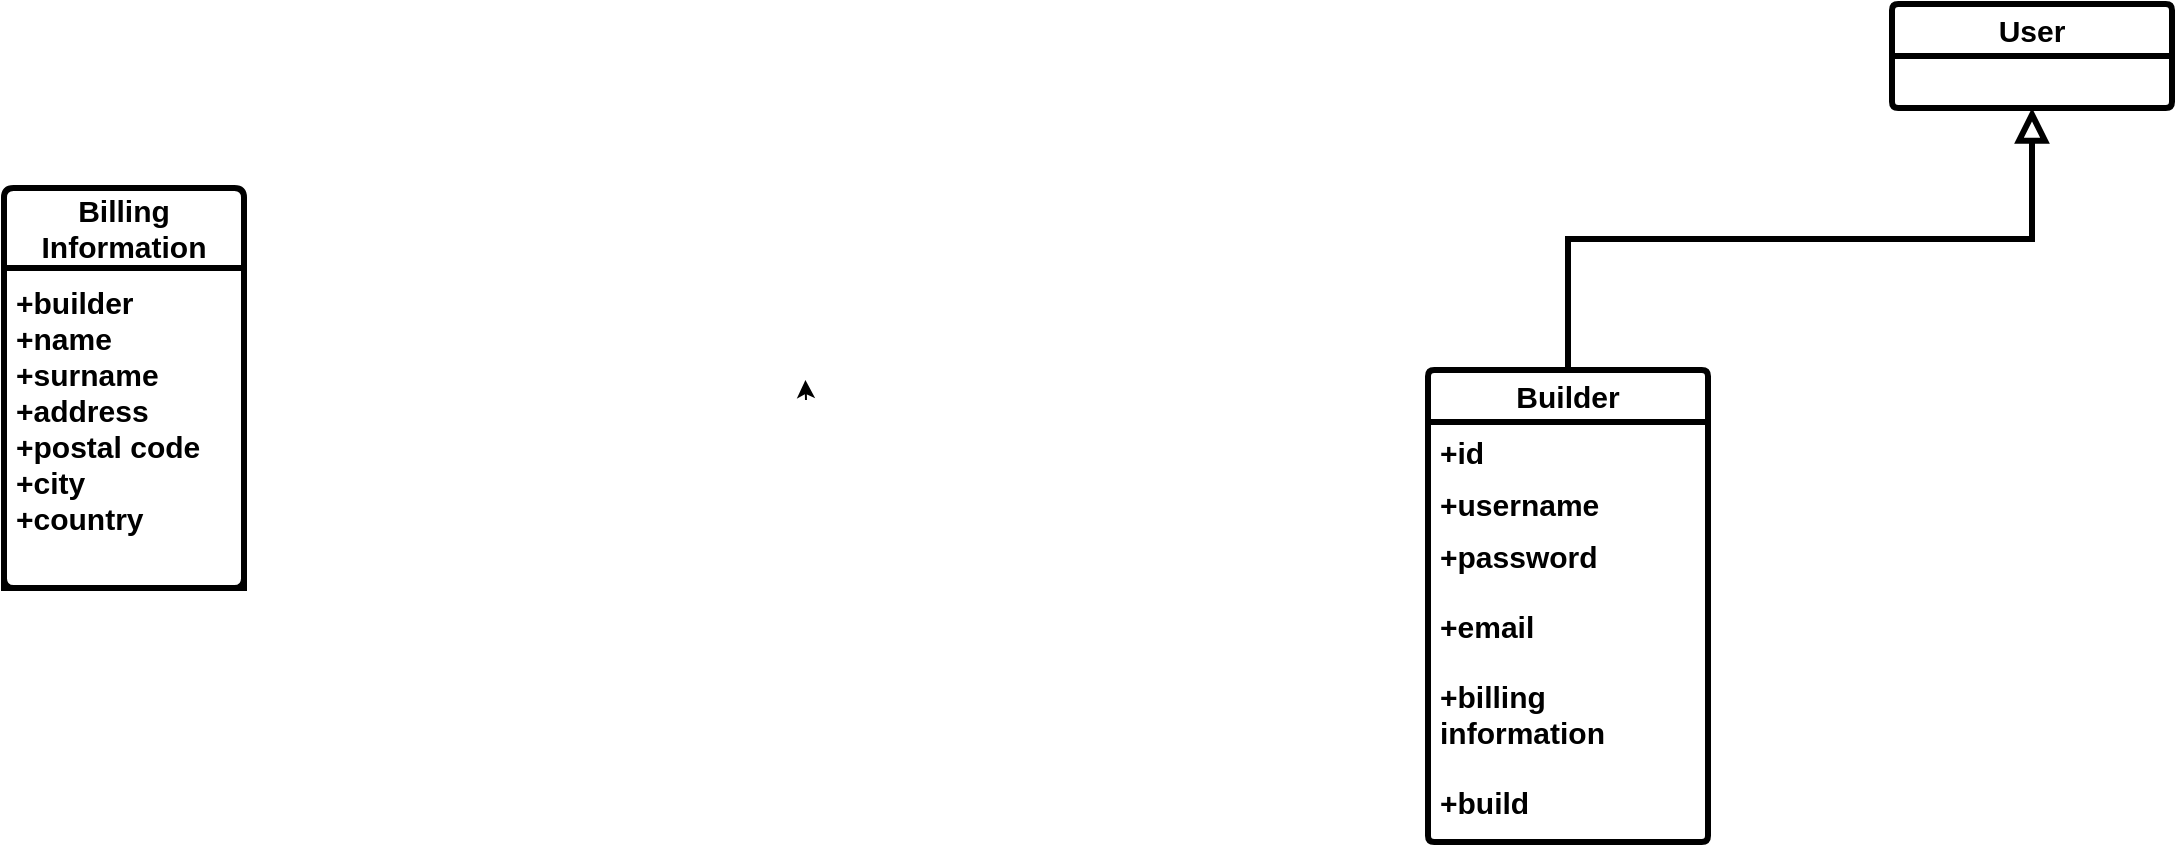 <mxfile version="24.1.0" type="device">
  <diagram id="C5RBs43oDa-KdzZeNtuy" name="Page-1">
    <mxGraphModel dx="1759" dy="1453" grid="0" gridSize="10" guides="1" tooltips="1" connect="1" arrows="1" fold="1" page="1" pageScale="1" pageWidth="827" pageHeight="1169" background="#ffffff" math="0" shadow="0">
      <root>
        <mxCell id="WIyWlLk6GJQsqaUBKTNV-0" />
        <mxCell id="WIyWlLk6GJQsqaUBKTNV-1" parent="WIyWlLk6GJQsqaUBKTNV-0" />
        <mxCell id="h2Y3JZYVkYN6LVySSPrw-0" style="edgeStyle=orthogonalEdgeStyle;rounded=0;orthogonalLoop=1;jettySize=auto;html=1;exitX=0.5;exitY=0;exitDx=0;exitDy=0;" parent="WIyWlLk6GJQsqaUBKTNV-1" edge="1">
          <mxGeometry relative="1" as="geometry">
            <mxPoint x="-300.286" y="310" as="targetPoint" />
            <mxPoint x="-300" y="320.0" as="sourcePoint" />
          </mxGeometry>
        </mxCell>
        <mxCell id="SudFrf4cLflyzT05pDyT-3" value="Billing&lt;div&gt;Information&lt;/div&gt;" style="swimlane;childLayout=stackLayout;horizontal=1;startSize=40;horizontalStack=0;rounded=1;fontSize=15;fontStyle=1;strokeWidth=3;resizeParent=0;resizeLast=1;shadow=0;dashed=0;align=center;arcSize=4;whiteSpace=wrap;html=1;strokeColor=#000000;verticalAlign=middle;fontFamily=Helvetica;fontColor=#000000;labelBorderColor=none;labelBackgroundColor=none;fillColor=none;" vertex="1" parent="WIyWlLk6GJQsqaUBKTNV-1">
          <mxGeometry x="-701" y="214" width="120" height="200" as="geometry" />
        </mxCell>
        <mxCell id="SudFrf4cLflyzT05pDyT-4" value="+builder&lt;div&gt;+name&lt;/div&gt;&lt;div&gt;+surname&lt;/div&gt;&lt;div&gt;+address&lt;/div&gt;&lt;div&gt;+postal code&lt;/div&gt;&lt;div&gt;+city&lt;/div&gt;&lt;div&gt;+country&lt;/div&gt;&lt;div&gt;&lt;br&gt;&lt;/div&gt;" style="align=left;strokeColor=#000000;fillColor=none;spacingLeft=4;fontSize=15;verticalAlign=middle;resizable=0;rotatable=0;part=1;html=1;strokeWidth=3;fontFamily=Helvetica;fontColor=#000000;fontStyle=1;labelBorderColor=none;labelBackgroundColor=none;" vertex="1" parent="SudFrf4cLflyzT05pDyT-3">
          <mxGeometry y="40" width="120" height="160" as="geometry" />
        </mxCell>
        <mxCell id="SudFrf4cLflyzT05pDyT-5" style="edgeStyle=orthogonalEdgeStyle;rounded=0;orthogonalLoop=1;jettySize=auto;html=1;exitX=0.5;exitY=1;exitDx=0;exitDy=0;" edge="1" parent="SudFrf4cLflyzT05pDyT-3" source="SudFrf4cLflyzT05pDyT-4" target="SudFrf4cLflyzT05pDyT-4">
          <mxGeometry relative="1" as="geometry" />
        </mxCell>
        <mxCell id="SudFrf4cLflyzT05pDyT-9" value="Builder" style="swimlane;fontStyle=1;childLayout=stackLayout;horizontal=1;startSize=26;fillColor=none;horizontalStack=0;resizeParent=1;resizeParentMax=0;resizeLast=0;collapsible=1;marginBottom=0;whiteSpace=wrap;html=1;rounded=1;shadow=0;dashed=0;strokeColor=#000000;strokeWidth=3;align=center;verticalAlign=middle;arcSize=4;fontFamily=Helvetica;fontSize=15;fontColor=#000000;labelBorderColor=none;labelBackgroundColor=none;" vertex="1" parent="WIyWlLk6GJQsqaUBKTNV-1">
          <mxGeometry x="11" y="305" width="140" height="236" as="geometry">
            <mxRectangle x="-536" y="518" width="73" height="30" as="alternateBounds" />
          </mxGeometry>
        </mxCell>
        <mxCell id="SudFrf4cLflyzT05pDyT-10" value="+id" style="text;strokeColor=none;fillColor=none;align=left;verticalAlign=top;spacingLeft=4;spacingRight=4;overflow=hidden;rotatable=0;points=[[0,0.5],[1,0.5]];portConstraint=eastwest;whiteSpace=wrap;html=1;fontFamily=Helvetica;fontSize=15;fontColor=#000000;fontStyle=1;labelBorderColor=none;labelBackgroundColor=none;" vertex="1" parent="SudFrf4cLflyzT05pDyT-9">
          <mxGeometry y="26" width="140" height="26" as="geometry" />
        </mxCell>
        <mxCell id="SudFrf4cLflyzT05pDyT-11" value="+username" style="text;strokeColor=none;fillColor=none;align=left;verticalAlign=top;spacingLeft=4;spacingRight=4;overflow=hidden;rotatable=0;points=[[0,0.5],[1,0.5]];portConstraint=eastwest;whiteSpace=wrap;html=1;fontFamily=Helvetica;fontSize=15;fontColor=#000000;fontStyle=1;labelBorderColor=none;labelBackgroundColor=none;" vertex="1" parent="SudFrf4cLflyzT05pDyT-9">
          <mxGeometry y="52" width="140" height="26" as="geometry" />
        </mxCell>
        <mxCell id="SudFrf4cLflyzT05pDyT-12" value="+password" style="text;strokeColor=none;fillColor=none;align=left;verticalAlign=top;spacingLeft=4;spacingRight=4;overflow=hidden;rotatable=0;points=[[0,0.5],[1,0.5]];portConstraint=eastwest;whiteSpace=wrap;html=1;fontFamily=Helvetica;fontSize=15;fontColor=#000000;fontStyle=1;labelBorderColor=none;labelBackgroundColor=none;" vertex="1" parent="SudFrf4cLflyzT05pDyT-9">
          <mxGeometry y="78" width="140" height="35" as="geometry" />
        </mxCell>
        <mxCell id="SudFrf4cLflyzT05pDyT-13" value="+email" style="text;strokeColor=none;fillColor=none;align=left;verticalAlign=top;spacingLeft=4;spacingRight=4;overflow=hidden;rotatable=0;points=[[0,0.5],[1,0.5]];portConstraint=eastwest;whiteSpace=wrap;html=1;fontFamily=Helvetica;fontSize=15;fontColor=#000000;fontStyle=1;labelBorderColor=none;labelBackgroundColor=none;" vertex="1" parent="SudFrf4cLflyzT05pDyT-9">
          <mxGeometry y="113" width="140" height="35" as="geometry" />
        </mxCell>
        <mxCell id="SudFrf4cLflyzT05pDyT-14" value="+billing information" style="text;strokeColor=none;fillColor=none;align=left;verticalAlign=top;spacingLeft=4;spacingRight=4;overflow=hidden;rotatable=0;points=[[0,0.5],[1,0.5]];portConstraint=eastwest;whiteSpace=wrap;html=1;fontFamily=Helvetica;fontSize=15;fontColor=#000000;fontStyle=1;labelBorderColor=none;labelBackgroundColor=none;" vertex="1" parent="SudFrf4cLflyzT05pDyT-9">
          <mxGeometry y="148" width="140" height="53" as="geometry" />
        </mxCell>
        <mxCell id="SudFrf4cLflyzT05pDyT-15" value="+build" style="text;strokeColor=none;fillColor=none;align=left;verticalAlign=top;spacingLeft=4;spacingRight=4;overflow=hidden;rotatable=0;points=[[0,0.5],[1,0.5]];portConstraint=eastwest;whiteSpace=wrap;html=1;fontFamily=Helvetica;fontSize=15;fontColor=#000000;fontStyle=1;labelBorderColor=none;labelBackgroundColor=none;" vertex="1" parent="SudFrf4cLflyzT05pDyT-9">
          <mxGeometry y="201" width="140" height="35" as="geometry" />
        </mxCell>
        <mxCell id="SudFrf4cLflyzT05pDyT-16" value="User" style="swimlane;fontStyle=1;childLayout=stackLayout;horizontal=1;startSize=26;fillColor=none;horizontalStack=0;resizeParent=1;resizeParentMax=0;resizeLast=0;collapsible=1;marginBottom=0;whiteSpace=wrap;html=1;rounded=1;shadow=0;dashed=0;strokeColor=#000000;strokeWidth=3;align=center;verticalAlign=middle;arcSize=4;fontFamily=Helvetica;fontSize=15;fontColor=#000000;labelBorderColor=none;labelBackgroundColor=none;" vertex="1" parent="WIyWlLk6GJQsqaUBKTNV-1">
          <mxGeometry x="243" y="122" width="140" height="52" as="geometry" />
        </mxCell>
        <mxCell id="SudFrf4cLflyzT05pDyT-20" value="" style="endArrow=block;endSize=10;endFill=0;shadow=0;strokeWidth=3;rounded=0;curved=0;edgeStyle=elbowEdgeStyle;elbow=vertical;textShadow=1;labelBorderColor=none;strokeColor=#000000;fontColor=#000000;labelBackgroundColor=none;fontSize=15;fontStyle=1;exitX=0.5;exitY=0;exitDx=0;exitDy=0;entryX=0.5;entryY=1;entryDx=0;entryDy=0;" edge="1" parent="WIyWlLk6GJQsqaUBKTNV-1" source="SudFrf4cLflyzT05pDyT-9" target="SudFrf4cLflyzT05pDyT-16">
          <mxGeometry width="160" relative="1" as="geometry">
            <mxPoint x="460" y="320" as="sourcePoint" />
            <mxPoint x="380" y="240" as="targetPoint" />
          </mxGeometry>
        </mxCell>
      </root>
    </mxGraphModel>
  </diagram>
</mxfile>
